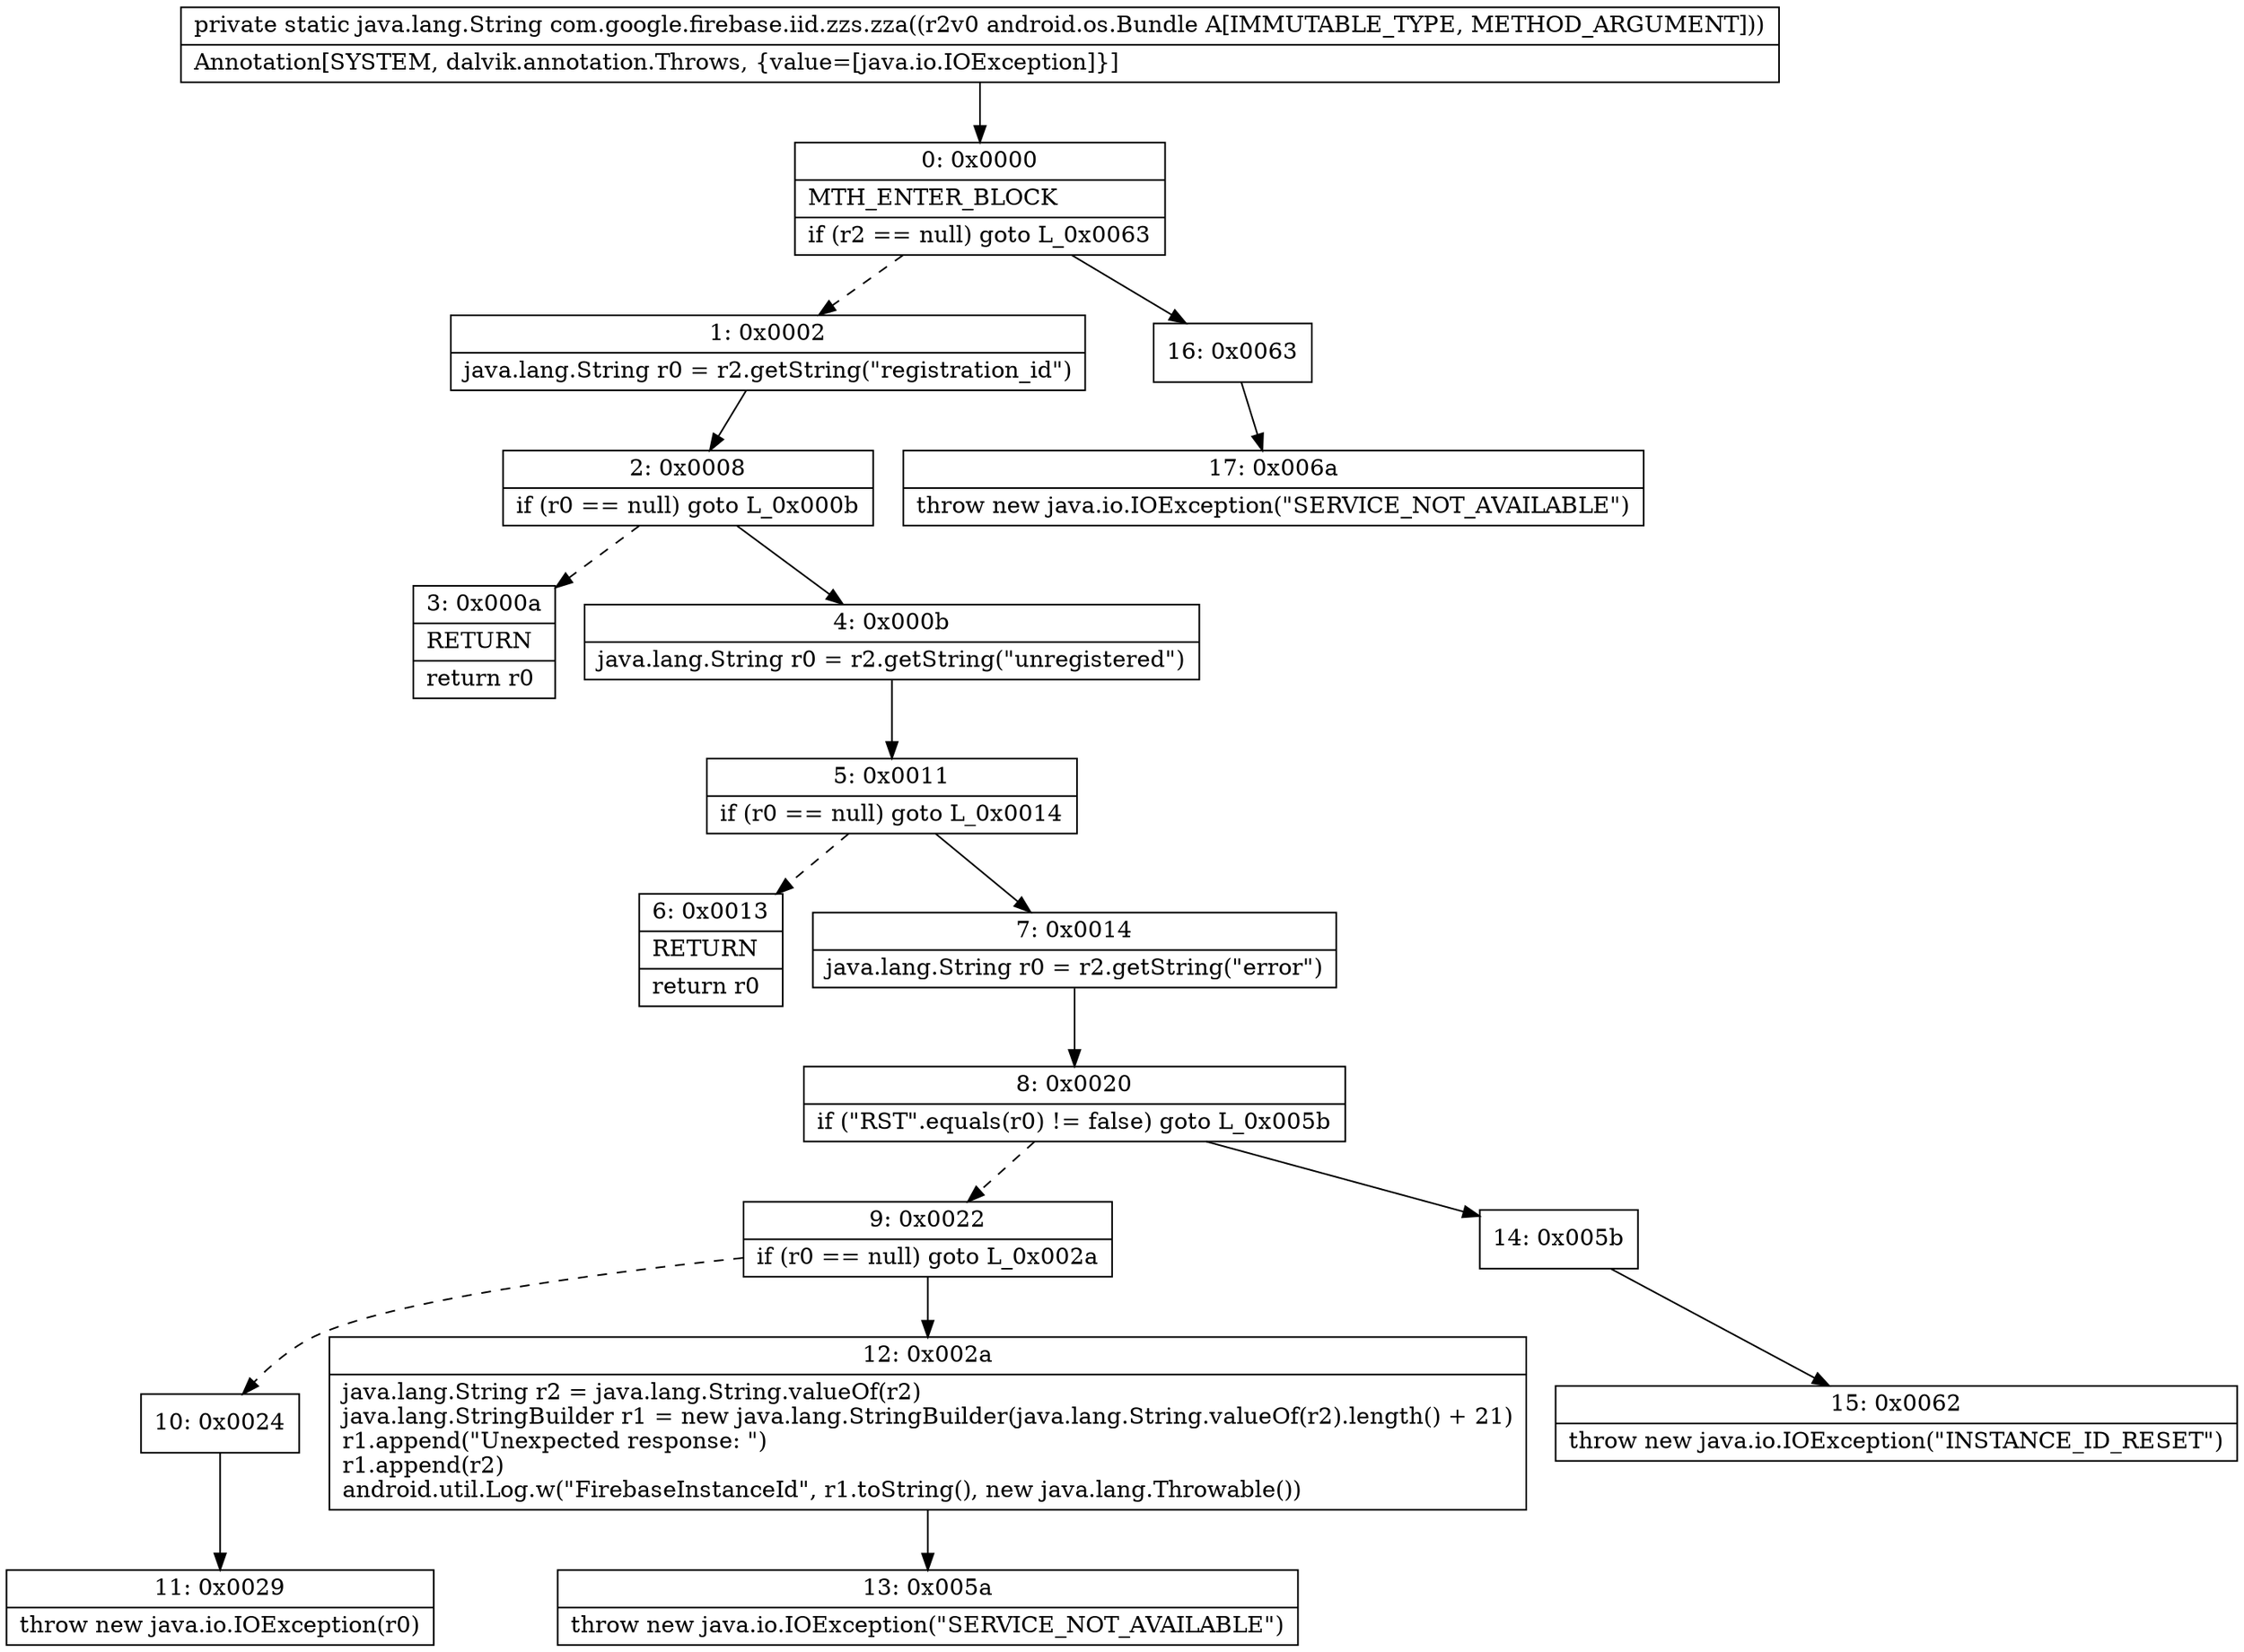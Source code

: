 digraph "CFG forcom.google.firebase.iid.zzs.zza(Landroid\/os\/Bundle;)Ljava\/lang\/String;" {
Node_0 [shape=record,label="{0\:\ 0x0000|MTH_ENTER_BLOCK\l|if (r2 == null) goto L_0x0063\l}"];
Node_1 [shape=record,label="{1\:\ 0x0002|java.lang.String r0 = r2.getString(\"registration_id\")\l}"];
Node_2 [shape=record,label="{2\:\ 0x0008|if (r0 == null) goto L_0x000b\l}"];
Node_3 [shape=record,label="{3\:\ 0x000a|RETURN\l|return r0\l}"];
Node_4 [shape=record,label="{4\:\ 0x000b|java.lang.String r0 = r2.getString(\"unregistered\")\l}"];
Node_5 [shape=record,label="{5\:\ 0x0011|if (r0 == null) goto L_0x0014\l}"];
Node_6 [shape=record,label="{6\:\ 0x0013|RETURN\l|return r0\l}"];
Node_7 [shape=record,label="{7\:\ 0x0014|java.lang.String r0 = r2.getString(\"error\")\l}"];
Node_8 [shape=record,label="{8\:\ 0x0020|if (\"RST\".equals(r0) != false) goto L_0x005b\l}"];
Node_9 [shape=record,label="{9\:\ 0x0022|if (r0 == null) goto L_0x002a\l}"];
Node_10 [shape=record,label="{10\:\ 0x0024}"];
Node_11 [shape=record,label="{11\:\ 0x0029|throw new java.io.IOException(r0)\l}"];
Node_12 [shape=record,label="{12\:\ 0x002a|java.lang.String r2 = java.lang.String.valueOf(r2)\ljava.lang.StringBuilder r1 = new java.lang.StringBuilder(java.lang.String.valueOf(r2).length() + 21)\lr1.append(\"Unexpected response: \")\lr1.append(r2)\landroid.util.Log.w(\"FirebaseInstanceId\", r1.toString(), new java.lang.Throwable())\l}"];
Node_13 [shape=record,label="{13\:\ 0x005a|throw new java.io.IOException(\"SERVICE_NOT_AVAILABLE\")\l}"];
Node_14 [shape=record,label="{14\:\ 0x005b}"];
Node_15 [shape=record,label="{15\:\ 0x0062|throw new java.io.IOException(\"INSTANCE_ID_RESET\")\l}"];
Node_16 [shape=record,label="{16\:\ 0x0063}"];
Node_17 [shape=record,label="{17\:\ 0x006a|throw new java.io.IOException(\"SERVICE_NOT_AVAILABLE\")\l}"];
MethodNode[shape=record,label="{private static java.lang.String com.google.firebase.iid.zzs.zza((r2v0 android.os.Bundle A[IMMUTABLE_TYPE, METHOD_ARGUMENT]))  | Annotation[SYSTEM, dalvik.annotation.Throws, \{value=[java.io.IOException]\}]\l}"];
MethodNode -> Node_0;
Node_0 -> Node_1[style=dashed];
Node_0 -> Node_16;
Node_1 -> Node_2;
Node_2 -> Node_3[style=dashed];
Node_2 -> Node_4;
Node_4 -> Node_5;
Node_5 -> Node_6[style=dashed];
Node_5 -> Node_7;
Node_7 -> Node_8;
Node_8 -> Node_9[style=dashed];
Node_8 -> Node_14;
Node_9 -> Node_10[style=dashed];
Node_9 -> Node_12;
Node_10 -> Node_11;
Node_12 -> Node_13;
Node_14 -> Node_15;
Node_16 -> Node_17;
}

